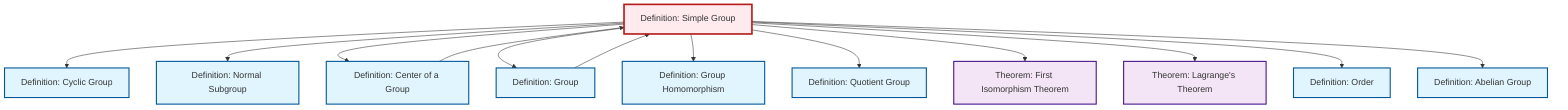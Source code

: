 graph TD
    classDef definition fill:#e1f5fe,stroke:#01579b,stroke-width:2px
    classDef theorem fill:#f3e5f5,stroke:#4a148c,stroke-width:2px
    classDef axiom fill:#fff3e0,stroke:#e65100,stroke-width:2px
    classDef example fill:#e8f5e9,stroke:#1b5e20,stroke-width:2px
    classDef current fill:#ffebee,stroke:#b71c1c,stroke-width:3px
    def-order["Definition: Order"]:::definition
    def-cyclic-group["Definition: Cyclic Group"]:::definition
    def-normal-subgroup["Definition: Normal Subgroup"]:::definition
    thm-lagrange["Theorem: Lagrange's Theorem"]:::theorem
    def-abelian-group["Definition: Abelian Group"]:::definition
    def-homomorphism["Definition: Group Homomorphism"]:::definition
    def-simple-group["Definition: Simple Group"]:::definition
    def-group["Definition: Group"]:::definition
    def-center-of-group["Definition: Center of a Group"]:::definition
    def-quotient-group["Definition: Quotient Group"]:::definition
    thm-first-isomorphism["Theorem: First Isomorphism Theorem"]:::theorem
    def-simple-group --> def-cyclic-group
    def-simple-group --> def-normal-subgroup
    def-simple-group --> def-center-of-group
    def-simple-group --> def-group
    def-center-of-group --> def-simple-group
    def-simple-group --> def-homomorphism
    def-simple-group --> def-quotient-group
    def-simple-group --> thm-first-isomorphism
    def-simple-group --> thm-lagrange
    def-group --> def-simple-group
    def-simple-group --> def-order
    def-simple-group --> def-abelian-group
    class def-simple-group current